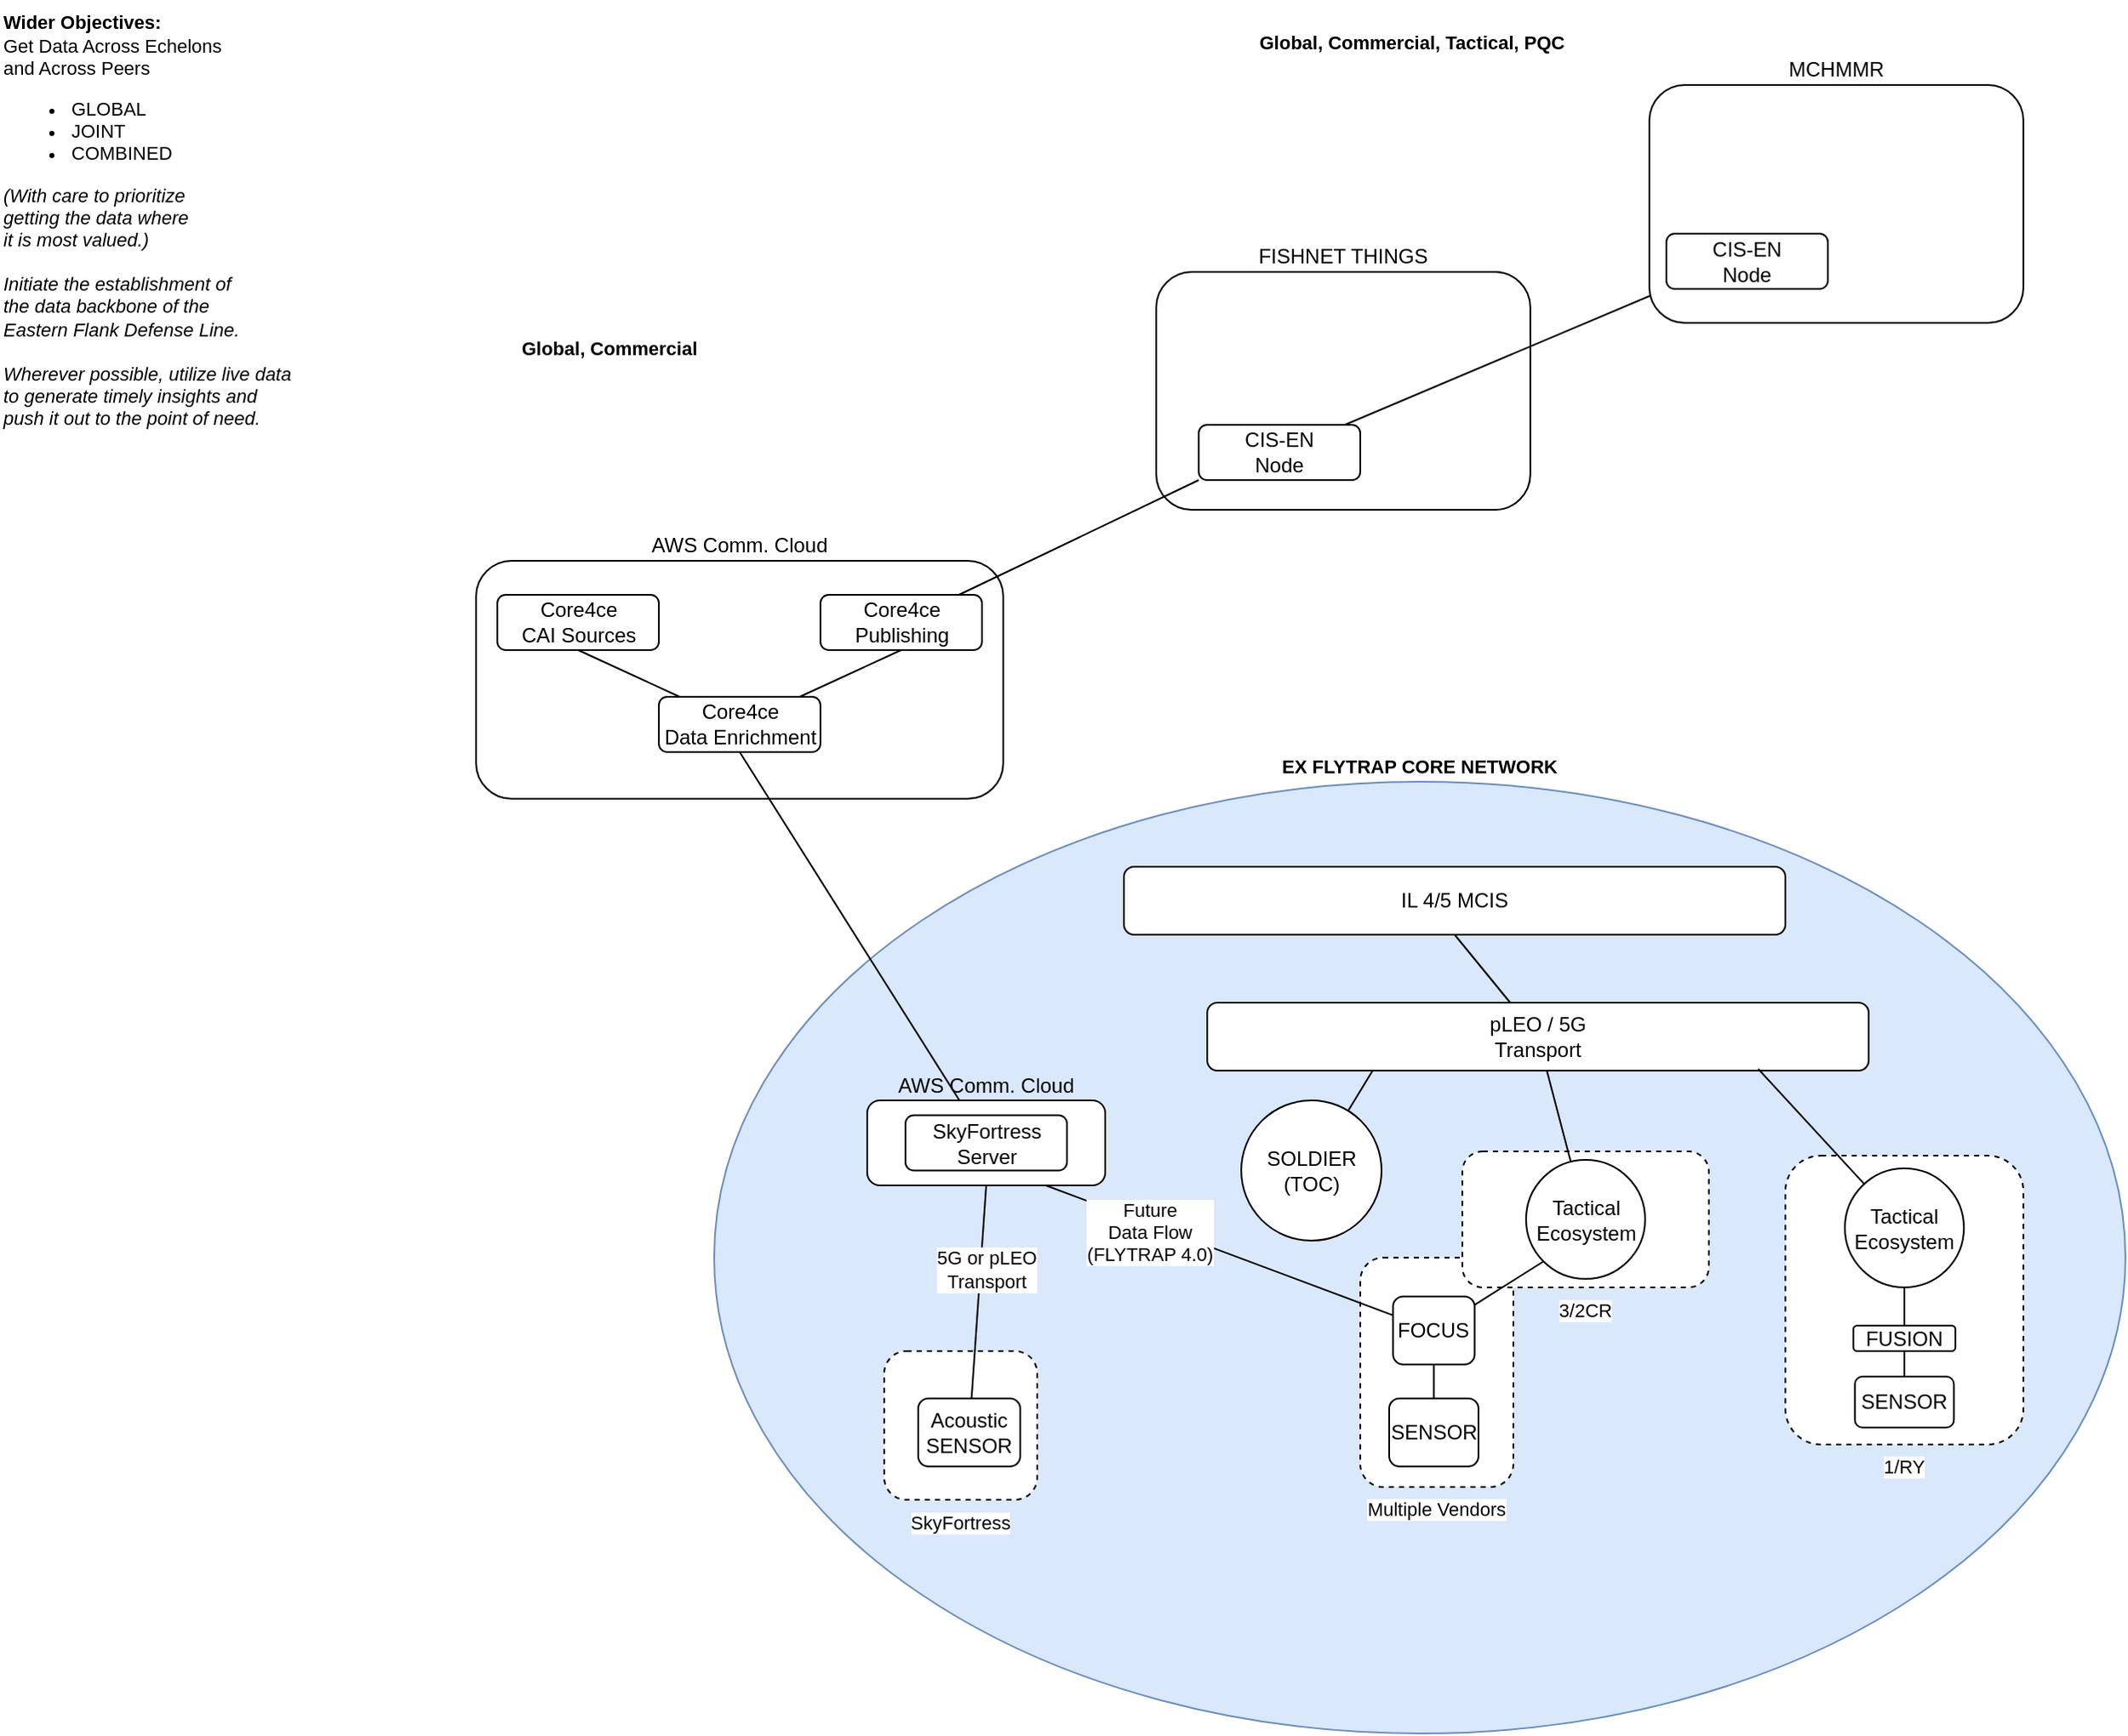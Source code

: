 <mxfile version="27.1.6">
  <diagram name="Page-1" id="hvNq0bLNqhKwoZfUZP0T">
    <mxGraphModel grid="1" page="1" gridSize="10" guides="1" tooltips="1" connect="1" arrows="1" fold="1" pageScale="1" pageWidth="850" pageHeight="1100" math="0" shadow="0">
      <root>
        <mxCell id="0" />
        <mxCell id="1" parent="0" />
        <mxCell id="jyh1h8HAa2u7fzU4bVlv-139" value="FISHNET THINGS" style="rounded=1;whiteSpace=wrap;html=1;labelPosition=center;verticalLabelPosition=top;align=center;verticalAlign=bottom;" vertex="1" parent="1">
          <mxGeometry x="160" y="-420" width="220" height="140" as="geometry" />
        </mxCell>
        <mxCell id="jyh1h8HAa2u7fzU4bVlv-132" value="AWS Comm. Cloud" style="rounded=1;whiteSpace=wrap;html=1;labelPosition=center;verticalLabelPosition=top;align=center;verticalAlign=bottom;" vertex="1" parent="1">
          <mxGeometry x="-240" y="-250" width="310" height="140" as="geometry" />
        </mxCell>
        <mxCell id="jyh1h8HAa2u7fzU4bVlv-113" value="&lt;div&gt;&lt;b&gt;Wider Objectives:&lt;/b&gt;&lt;/div&gt;&lt;div&gt;Get Data Across Echelons&amp;nbsp;&lt;/div&gt;&lt;div&gt;and Across Peers&lt;/div&gt;&lt;ul&gt;&lt;li&gt;GLOBAL&lt;/li&gt;&lt;li&gt;JOINT&lt;/li&gt;&lt;li&gt;COMBINED&lt;/li&gt;&lt;/ul&gt;&lt;div&gt;&lt;i&gt;(With care to prioritize&amp;nbsp;&lt;/i&gt;&lt;/div&gt;&lt;div&gt;&lt;i&gt;getting the data where&amp;nbsp;&lt;/i&gt;&lt;/div&gt;&lt;div&gt;&lt;i&gt;it is most valued.)&lt;/i&gt;&lt;/div&gt;&lt;div&gt;&lt;i&gt;&lt;br&gt;&lt;/i&gt;&lt;/div&gt;&lt;div&gt;&lt;i&gt;Initiate the establishment of&lt;/i&gt;&lt;/div&gt;&lt;div&gt;&lt;i&gt;the data backbone of the&lt;/i&gt;&lt;/div&gt;&lt;div&gt;&lt;i&gt;Eastern Flank Defense Line.&lt;/i&gt;&lt;/div&gt;&lt;div&gt;&lt;i&gt;&lt;br&gt;&lt;/i&gt;&lt;/div&gt;&lt;div&gt;&lt;i&gt;Wherever possible, utilize live data&lt;/i&gt;&lt;/div&gt;&lt;div&gt;&lt;i&gt;to generate timely insights and&lt;/i&gt;&lt;/div&gt;&lt;div&gt;&lt;i&gt;push it out to the point of need.&lt;/i&gt;&lt;/div&gt;" style="text;html=1;align=left;verticalAlign=middle;resizable=0;points=[];autosize=1;strokeColor=none;fillColor=none;fontFamily=Helvetica;fontSize=11;fontColor=default;labelBackgroundColor=default;" vertex="1" parent="1">
          <mxGeometry x="-520" y="-580" width="190" height="260" as="geometry" />
        </mxCell>
        <mxCell id="jyh1h8HAa2u7fzU4bVlv-119" value="&lt;b&gt;EX FLYTRAP CORE NETWORK&lt;/b&gt;" style="ellipse;whiteSpace=wrap;html=1;fontFamily=Helvetica;fontSize=11;labelBackgroundColor=default;fillColor=#dae8fc;strokeColor=#6c8ebf;labelPosition=center;verticalLabelPosition=top;align=center;verticalAlign=bottom;" vertex="1" parent="1">
          <mxGeometry x="-100" y="-120" width="830" height="560" as="geometry" />
        </mxCell>
        <mxCell id="jyh1h8HAa2u7fzU4bVlv-78" value="1/RY" style="rounded=1;whiteSpace=wrap;html=1;fontFamily=Helvetica;fontSize=11;fontColor=default;labelBackgroundColor=default;dashed=1;labelPosition=center;verticalLabelPosition=bottom;align=center;verticalAlign=top;" vertex="1" parent="1">
          <mxGeometry x="530" y="100" width="140" height="170" as="geometry" />
        </mxCell>
        <mxCell id="jyh1h8HAa2u7fzU4bVlv-77" value="Multiple Vendors" style="rounded=1;whiteSpace=wrap;html=1;fontFamily=Helvetica;fontSize=11;fontColor=default;labelBackgroundColor=default;dashed=1;labelPosition=center;verticalLabelPosition=bottom;align=center;verticalAlign=top;" vertex="1" parent="1">
          <mxGeometry x="280" y="160" width="90" height="135" as="geometry" />
        </mxCell>
        <mxCell id="jyh1h8HAa2u7fzU4bVlv-75" value="3/2CR" style="rounded=1;whiteSpace=wrap;html=1;fontFamily=Helvetica;fontSize=11;fontColor=default;labelBackgroundColor=default;dashed=1;labelPosition=center;verticalLabelPosition=bottom;align=center;verticalAlign=top;" vertex="1" parent="1">
          <mxGeometry x="340" y="97.5" width="145" height="80" as="geometry" />
        </mxCell>
        <mxCell id="jyh1h8HAa2u7fzU4bVlv-129" style="edgeStyle=none;shape=connector;rounded=0;orthogonalLoop=1;jettySize=auto;html=1;entryX=0.5;entryY=1;entryDx=0;entryDy=0;strokeColor=default;align=center;verticalAlign=middle;fontFamily=Helvetica;fontSize=11;fontColor=default;labelBackgroundColor=default;startFill=0;endArrow=none;" edge="1" parent="1" source="jyh1h8HAa2u7fzU4bVlv-28" target="jyh1h8HAa2u7fzU4bVlv-120">
          <mxGeometry relative="1" as="geometry" />
        </mxCell>
        <mxCell id="jyh1h8HAa2u7fzU4bVlv-28" value="pLEO / 5G&lt;div&gt;Transport&lt;/div&gt;" style="rounded=1;whiteSpace=wrap;html=1;" vertex="1" parent="1">
          <mxGeometry x="190" y="10" width="389" height="40" as="geometry" />
        </mxCell>
        <mxCell id="jyh1h8HAa2u7fzU4bVlv-128" style="edgeStyle=none;shape=connector;rounded=0;orthogonalLoop=1;jettySize=auto;html=1;entryX=0.5;entryY=1;entryDx=0;entryDy=0;strokeColor=default;align=center;verticalAlign=middle;fontFamily=Helvetica;fontSize=11;fontColor=default;labelBackgroundColor=default;startFill=0;endArrow=none;" edge="1" parent="1" source="jyh1h8HAa2u7fzU4bVlv-45" target="jyh1h8HAa2u7fzU4bVlv-124">
          <mxGeometry relative="1" as="geometry" />
        </mxCell>
        <mxCell id="jyh1h8HAa2u7fzU4bVlv-45" value="FUSION" style="rounded=1;whiteSpace=wrap;html=1;" vertex="1" parent="1">
          <mxGeometry x="570" y="200" width="60" height="15" as="geometry" />
        </mxCell>
        <mxCell id="jyh1h8HAa2u7fzU4bVlv-46" style="rounded=0;orthogonalLoop=1;jettySize=auto;html=1;entryX=0.5;entryY=1;entryDx=0;entryDy=0;endArrow=none;startFill=0;" edge="1" parent="1" source="jyh1h8HAa2u7fzU4bVlv-47" target="jyh1h8HAa2u7fzU4bVlv-45">
          <mxGeometry relative="1" as="geometry">
            <mxPoint x="782.5" y="435" as="sourcePoint" />
          </mxGeometry>
        </mxCell>
        <mxCell id="jyh1h8HAa2u7fzU4bVlv-47" value="SENSOR" style="rounded=1;whiteSpace=wrap;html=1;" vertex="1" parent="1">
          <mxGeometry x="570.88" y="230" width="58.25" height="30" as="geometry" />
        </mxCell>
        <mxCell id="jyh1h8HAa2u7fzU4bVlv-121" style="edgeStyle=none;shape=connector;rounded=0;orthogonalLoop=1;jettySize=auto;html=1;entryX=0.75;entryY=1;entryDx=0;entryDy=0;strokeColor=default;align=center;verticalAlign=middle;fontFamily=Helvetica;fontSize=11;fontColor=default;labelBackgroundColor=default;startFill=0;endArrow=none;" edge="1" parent="1" source="jyh1h8HAa2u7fzU4bVlv-56" target="jyh1h8HAa2u7fzU4bVlv-82">
          <mxGeometry relative="1" as="geometry" />
        </mxCell>
        <mxCell id="jyh1h8HAa2u7fzU4bVlv-122" value="Future&lt;div&gt;Data Flow&lt;/div&gt;&lt;div&gt;(FLYTRAP 4.0)&lt;/div&gt;" style="edgeLabel;html=1;align=center;verticalAlign=middle;resizable=0;points=[];fontFamily=Helvetica;fontSize=11;fontColor=default;labelBackgroundColor=default;" connectable="0" vertex="1" parent="jyh1h8HAa2u7fzU4bVlv-121">
          <mxGeometry x="0.395" y="4" relative="1" as="geometry">
            <mxPoint as="offset" />
          </mxGeometry>
        </mxCell>
        <mxCell id="jyh1h8HAa2u7fzU4bVlv-125" style="edgeStyle=none;shape=connector;rounded=0;orthogonalLoop=1;jettySize=auto;html=1;entryX=0;entryY=1;entryDx=0;entryDy=0;strokeColor=default;align=center;verticalAlign=middle;fontFamily=Helvetica;fontSize=11;fontColor=default;labelBackgroundColor=default;startFill=0;endArrow=none;" edge="1" parent="1" source="jyh1h8HAa2u7fzU4bVlv-56" target="jyh1h8HAa2u7fzU4bVlv-123">
          <mxGeometry relative="1" as="geometry" />
        </mxCell>
        <mxCell id="jyh1h8HAa2u7fzU4bVlv-56" value="FOCUS" style="rounded=1;whiteSpace=wrap;html=1;" vertex="1" parent="1">
          <mxGeometry x="299.25" y="182.9" width="48" height="40" as="geometry" />
        </mxCell>
        <mxCell id="jyh1h8HAa2u7fzU4bVlv-58" value="SENSOR" style="rounded=1;whiteSpace=wrap;html=1;" vertex="1" parent="1">
          <mxGeometry x="297" y="242.9" width="52.5" height="40" as="geometry" />
        </mxCell>
        <mxCell id="jyh1h8HAa2u7fzU4bVlv-59" value="" style="rounded=0;orthogonalLoop=1;jettySize=auto;html=1;entryX=0.5;entryY=1;entryDx=0;entryDy=0;endArrow=none;startFill=0;" edge="1" parent="1" source="jyh1h8HAa2u7fzU4bVlv-58" target="jyh1h8HAa2u7fzU4bVlv-56">
          <mxGeometry relative="1" as="geometry">
            <mxPoint x="237" y="335" as="sourcePoint" />
            <mxPoint x="252" y="395" as="targetPoint" />
          </mxGeometry>
        </mxCell>
        <mxCell id="jyh1h8HAa2u7fzU4bVlv-136" style="edgeStyle=none;shape=connector;rounded=0;orthogonalLoop=1;jettySize=auto;html=1;entryX=0.5;entryY=1;entryDx=0;entryDy=0;strokeColor=default;align=center;verticalAlign=middle;fontFamily=Helvetica;fontSize=11;fontColor=default;labelBackgroundColor=default;startFill=0;endArrow=none;" edge="1" parent="1" source="jyh1h8HAa2u7fzU4bVlv-82" target="jyh1h8HAa2u7fzU4bVlv-133">
          <mxGeometry relative="1" as="geometry" />
        </mxCell>
        <mxCell id="jyh1h8HAa2u7fzU4bVlv-82" value="AWS Comm. Cloud" style="rounded=1;whiteSpace=wrap;html=1;labelPosition=center;verticalLabelPosition=top;align=center;verticalAlign=bottom;" vertex="1" parent="1">
          <mxGeometry x="-10" y="67.5" width="140" height="50" as="geometry" />
        </mxCell>
        <mxCell id="jyh1h8HAa2u7fzU4bVlv-83" value="SkyFortress" style="rounded=1;whiteSpace=wrap;html=1;fontFamily=Helvetica;fontSize=11;fontColor=default;labelBackgroundColor=default;dashed=1;labelPosition=center;verticalLabelPosition=bottom;align=center;verticalAlign=top;" vertex="1" parent="1">
          <mxGeometry y="215.0" width="90" height="87.5" as="geometry" />
        </mxCell>
        <mxCell id="jyh1h8HAa2u7fzU4bVlv-101" style="edgeStyle=none;shape=connector;rounded=0;orthogonalLoop=1;jettySize=auto;html=1;entryX=0.5;entryY=1;entryDx=0;entryDy=0;strokeColor=default;align=center;verticalAlign=middle;fontFamily=Helvetica;fontSize=11;fontColor=default;labelBackgroundColor=default;startFill=0;endArrow=none;" edge="1" parent="1" source="jyh1h8HAa2u7fzU4bVlv-84" target="jyh1h8HAa2u7fzU4bVlv-82">
          <mxGeometry relative="1" as="geometry" />
        </mxCell>
        <mxCell id="jyh1h8HAa2u7fzU4bVlv-110" value="5G or pLEO&lt;div&gt;Transport&lt;/div&gt;" style="edgeLabel;html=1;align=center;verticalAlign=middle;resizable=0;points=[];fontFamily=Helvetica;fontSize=11;fontColor=default;labelBackgroundColor=default;" connectable="0" vertex="1" parent="jyh1h8HAa2u7fzU4bVlv-101">
          <mxGeometry x="0.245" y="-3" relative="1" as="geometry">
            <mxPoint y="1" as="offset" />
          </mxGeometry>
        </mxCell>
        <mxCell id="jyh1h8HAa2u7fzU4bVlv-84" value="Acoustic SENSOR" style="rounded=1;whiteSpace=wrap;html=1;" vertex="1" parent="1">
          <mxGeometry x="20" y="242.9" width="60" height="40" as="geometry" />
        </mxCell>
        <mxCell id="jyh1h8HAa2u7fzU4bVlv-108" style="edgeStyle=none;shape=connector;rounded=0;orthogonalLoop=1;jettySize=auto;html=1;entryX=0.25;entryY=1;entryDx=0;entryDy=0;strokeColor=default;align=center;verticalAlign=middle;fontFamily=Helvetica;fontSize=11;fontColor=default;labelBackgroundColor=default;startFill=0;endArrow=none;" edge="1" parent="1" source="jyh1h8HAa2u7fzU4bVlv-95" target="jyh1h8HAa2u7fzU4bVlv-28">
          <mxGeometry relative="1" as="geometry" />
        </mxCell>
        <mxCell id="jyh1h8HAa2u7fzU4bVlv-95" value="SOLDIER&lt;div&gt;(TOC)&lt;/div&gt;" style="ellipse;whiteSpace=wrap;html=1;aspect=fixed;labelPosition=center;verticalLabelPosition=middle;align=center;verticalAlign=middle;" vertex="1" parent="1">
          <mxGeometry x="210" y="67.5" width="82.5" height="82.5" as="geometry" />
        </mxCell>
        <mxCell id="jyh1h8HAa2u7fzU4bVlv-120" value="IL 4/5 MCIS" style="rounded=1;whiteSpace=wrap;html=1;" vertex="1" parent="1">
          <mxGeometry x="141" y="-70" width="389" height="40" as="geometry" />
        </mxCell>
        <mxCell id="jyh1h8HAa2u7fzU4bVlv-126" style="edgeStyle=none;shape=connector;rounded=0;orthogonalLoop=1;jettySize=auto;html=1;strokeColor=default;align=center;verticalAlign=middle;fontFamily=Helvetica;fontSize=11;fontColor=default;labelBackgroundColor=default;startFill=0;endArrow=none;" edge="1" parent="1" source="jyh1h8HAa2u7fzU4bVlv-123" target="jyh1h8HAa2u7fzU4bVlv-28">
          <mxGeometry relative="1" as="geometry" />
        </mxCell>
        <mxCell id="jyh1h8HAa2u7fzU4bVlv-123" value="Tactical&lt;div&gt;Ecosystem&lt;/div&gt;" style="ellipse;whiteSpace=wrap;html=1;aspect=fixed;labelPosition=center;verticalLabelPosition=middle;align=center;verticalAlign=middle;" vertex="1" parent="1">
          <mxGeometry x="377.5" y="102.5" width="70" height="70" as="geometry" />
        </mxCell>
        <mxCell id="jyh1h8HAa2u7fzU4bVlv-124" value="Tactical&lt;div&gt;Ecosystem&lt;/div&gt;" style="ellipse;whiteSpace=wrap;html=1;aspect=fixed;labelPosition=center;verticalLabelPosition=middle;align=center;verticalAlign=middle;" vertex="1" parent="1">
          <mxGeometry x="565" y="107.5" width="70" height="70" as="geometry" />
        </mxCell>
        <mxCell id="jyh1h8HAa2u7fzU4bVlv-127" style="edgeStyle=none;shape=connector;rounded=0;orthogonalLoop=1;jettySize=auto;html=1;entryX=0.833;entryY=0.975;entryDx=0;entryDy=0;entryPerimeter=0;strokeColor=default;align=center;verticalAlign=middle;fontFamily=Helvetica;fontSize=11;fontColor=default;labelBackgroundColor=default;startFill=0;endArrow=none;" edge="1" parent="1" source="jyh1h8HAa2u7fzU4bVlv-124" target="jyh1h8HAa2u7fzU4bVlv-28">
          <mxGeometry relative="1" as="geometry" />
        </mxCell>
        <mxCell id="jyh1h8HAa2u7fzU4bVlv-130" value="&lt;b&gt;Global, Commercial&lt;/b&gt;" style="text;html=1;align=center;verticalAlign=middle;resizable=0;points=[];autosize=1;strokeColor=none;fillColor=none;fontFamily=Helvetica;fontSize=11;fontColor=default;labelBackgroundColor=default;" vertex="1" parent="1">
          <mxGeometry x="-227.5" y="-390" width="130" height="30" as="geometry" />
        </mxCell>
        <mxCell id="jyh1h8HAa2u7fzU4bVlv-131" value="SkyFortress&lt;div&gt;Server&lt;/div&gt;" style="rounded=1;whiteSpace=wrap;html=1;" vertex="1" parent="1">
          <mxGeometry x="12.5" y="76.25" width="95" height="32.5" as="geometry" />
        </mxCell>
        <mxCell id="jyh1h8HAa2u7fzU4bVlv-137" style="edgeStyle=none;shape=connector;rounded=0;orthogonalLoop=1;jettySize=auto;html=1;entryX=0.5;entryY=1;entryDx=0;entryDy=0;strokeColor=default;align=center;verticalAlign=middle;fontFamily=Helvetica;fontSize=11;fontColor=default;labelBackgroundColor=default;startFill=0;endArrow=none;" edge="1" parent="1" source="jyh1h8HAa2u7fzU4bVlv-133" target="jyh1h8HAa2u7fzU4bVlv-134">
          <mxGeometry relative="1" as="geometry" />
        </mxCell>
        <mxCell id="jyh1h8HAa2u7fzU4bVlv-138" style="edgeStyle=none;shape=connector;rounded=0;orthogonalLoop=1;jettySize=auto;html=1;entryX=0.5;entryY=1;entryDx=0;entryDy=0;strokeColor=default;align=center;verticalAlign=middle;fontFamily=Helvetica;fontSize=11;fontColor=default;labelBackgroundColor=default;startFill=0;endArrow=none;" edge="1" parent="1" source="jyh1h8HAa2u7fzU4bVlv-133" target="jyh1h8HAa2u7fzU4bVlv-135">
          <mxGeometry relative="1" as="geometry" />
        </mxCell>
        <mxCell id="jyh1h8HAa2u7fzU4bVlv-133" value="Core4ce&lt;div&gt;Data Enrichment&lt;/div&gt;" style="rounded=1;whiteSpace=wrap;html=1;" vertex="1" parent="1">
          <mxGeometry x="-132.5" y="-170" width="95" height="32.5" as="geometry" />
        </mxCell>
        <mxCell id="jyh1h8HAa2u7fzU4bVlv-134" value="Core4ce&lt;div&gt;CAI Sources&lt;/div&gt;" style="rounded=1;whiteSpace=wrap;html=1;" vertex="1" parent="1">
          <mxGeometry x="-227.5" y="-230" width="95" height="32.5" as="geometry" />
        </mxCell>
        <mxCell id="jyh1h8HAa2u7fzU4bVlv-141" style="edgeStyle=none;shape=connector;rounded=0;orthogonalLoop=1;jettySize=auto;html=1;entryX=0;entryY=1;entryDx=0;entryDy=0;strokeColor=default;align=center;verticalAlign=middle;fontFamily=Helvetica;fontSize=11;fontColor=default;labelBackgroundColor=default;startFill=0;endArrow=none;" edge="1" parent="1" source="jyh1h8HAa2u7fzU4bVlv-135" target="jyh1h8HAa2u7fzU4bVlv-140">
          <mxGeometry relative="1" as="geometry" />
        </mxCell>
        <mxCell id="jyh1h8HAa2u7fzU4bVlv-135" value="Core4ce&lt;div&gt;Publishing&lt;/div&gt;" style="rounded=1;whiteSpace=wrap;html=1;" vertex="1" parent="1">
          <mxGeometry x="-37.5" y="-230" width="95" height="32.5" as="geometry" />
        </mxCell>
        <mxCell id="jyh1h8HAa2u7fzU4bVlv-144" style="edgeStyle=none;shape=connector;rounded=0;orthogonalLoop=1;jettySize=auto;html=1;entryX=0;entryY=1;entryDx=0;entryDy=0;strokeColor=default;align=center;verticalAlign=middle;fontFamily=Helvetica;fontSize=11;fontColor=default;labelBackgroundColor=default;startFill=0;endArrow=none;" edge="1" parent="1" source="jyh1h8HAa2u7fzU4bVlv-140" target="jyh1h8HAa2u7fzU4bVlv-143">
          <mxGeometry relative="1" as="geometry" />
        </mxCell>
        <mxCell id="jyh1h8HAa2u7fzU4bVlv-140" value="CIS-EN&lt;div&gt;Node&lt;/div&gt;" style="rounded=1;whiteSpace=wrap;html=1;" vertex="1" parent="1">
          <mxGeometry x="185" y="-330" width="95" height="32.5" as="geometry" />
        </mxCell>
        <mxCell id="jyh1h8HAa2u7fzU4bVlv-142" value="MCHMMR" style="rounded=1;whiteSpace=wrap;html=1;labelPosition=center;verticalLabelPosition=top;align=center;verticalAlign=bottom;" vertex="1" parent="1">
          <mxGeometry x="450" y="-530" width="220" height="140" as="geometry" />
        </mxCell>
        <mxCell id="jyh1h8HAa2u7fzU4bVlv-143" value="CIS-EN&lt;div&gt;Node&lt;/div&gt;" style="rounded=1;whiteSpace=wrap;html=1;" vertex="1" parent="1">
          <mxGeometry x="460" y="-442.5" width="95" height="32.5" as="geometry" />
        </mxCell>
        <mxCell id="jyh1h8HAa2u7fzU4bVlv-145" value="&lt;b&gt;Global, Commercial, Tactical, PQC&lt;/b&gt;" style="text;html=1;align=center;verticalAlign=middle;resizable=0;points=[];autosize=1;strokeColor=none;fillColor=none;fontFamily=Helvetica;fontSize=11;fontColor=default;labelBackgroundColor=default;" vertex="1" parent="1">
          <mxGeometry x="210" y="-570" width="200" height="30" as="geometry" />
        </mxCell>
      </root>
    </mxGraphModel>
  </diagram>
</mxfile>
